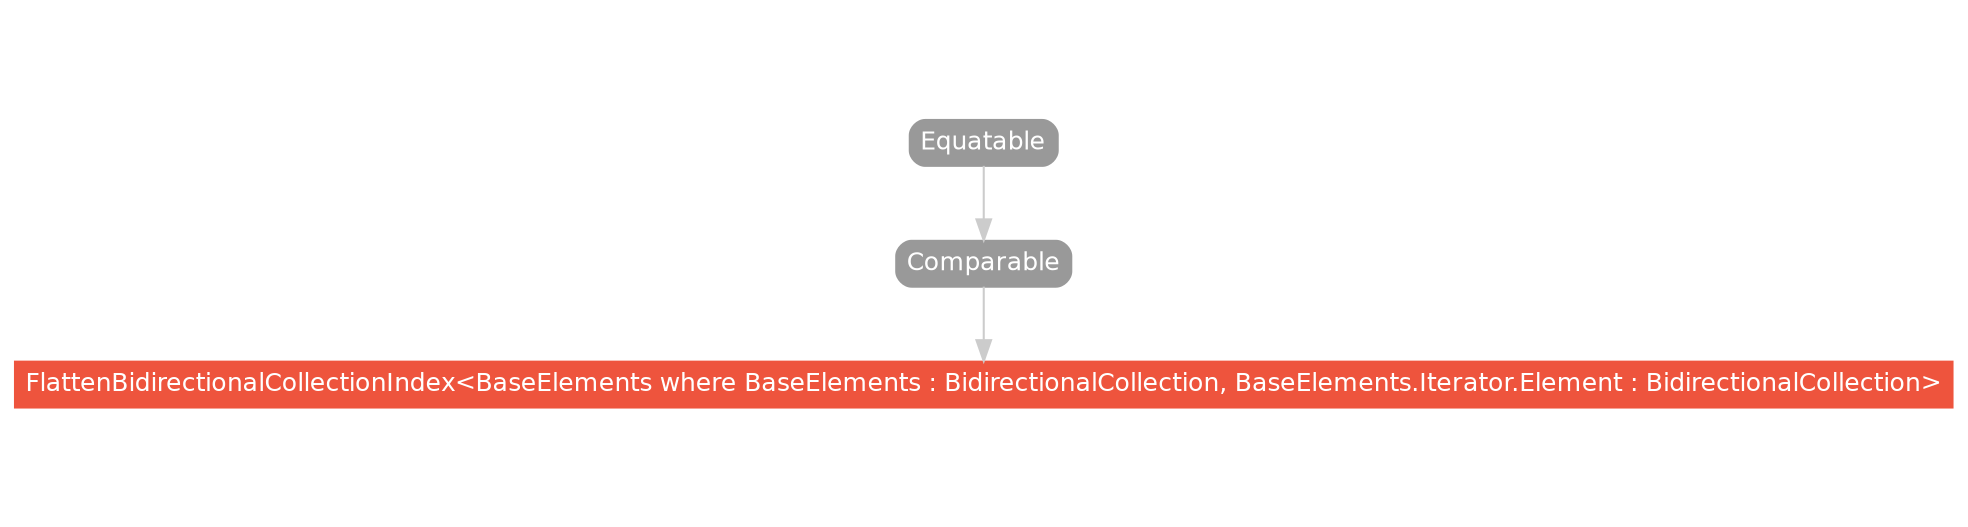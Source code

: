strict digraph "FlattenBidirectionalCollectionIndex<BaseElements where BaseElements : BidirectionalCollection, BaseElements.Iterator.Element : BidirectionalCollection> - Type Hierarchy - SwiftDoc.org" {
    pad="0.1,0.8"
    node [shape=box, style="filled,rounded", color="#999999", fillcolor="#999999", fontcolor=white, fontname=Helvetica, fontnames="Helvetica,sansserif", fontsize=12, margin="0.07,0.05", height="0.3"]
    edge [color="#cccccc"]
    "Comparable" [URL="/protocol/Comparable/hierarchy/"]
    "Equatable" [URL="/protocol/Equatable/hierarchy/"]
    "FlattenBidirectionalCollectionIndex<BaseElements where BaseElements : BidirectionalCollection, BaseElements.Iterator.Element : BidirectionalCollection>" [URL="/type/FlattenBidirectionalCollectionIndex/", style="filled", fillcolor="#ee543d", color="#ee543d"]    "Comparable" -> "FlattenBidirectionalCollectionIndex<BaseElements where BaseElements : BidirectionalCollection, BaseElements.Iterator.Element : BidirectionalCollection>"
    "Equatable" -> "Comparable"
    subgraph Types {
        rank = max; "FlattenBidirectionalCollectionIndex<BaseElements where BaseElements : BidirectionalCollection, BaseElements.Iterator.Element : BidirectionalCollection>";
    }
}